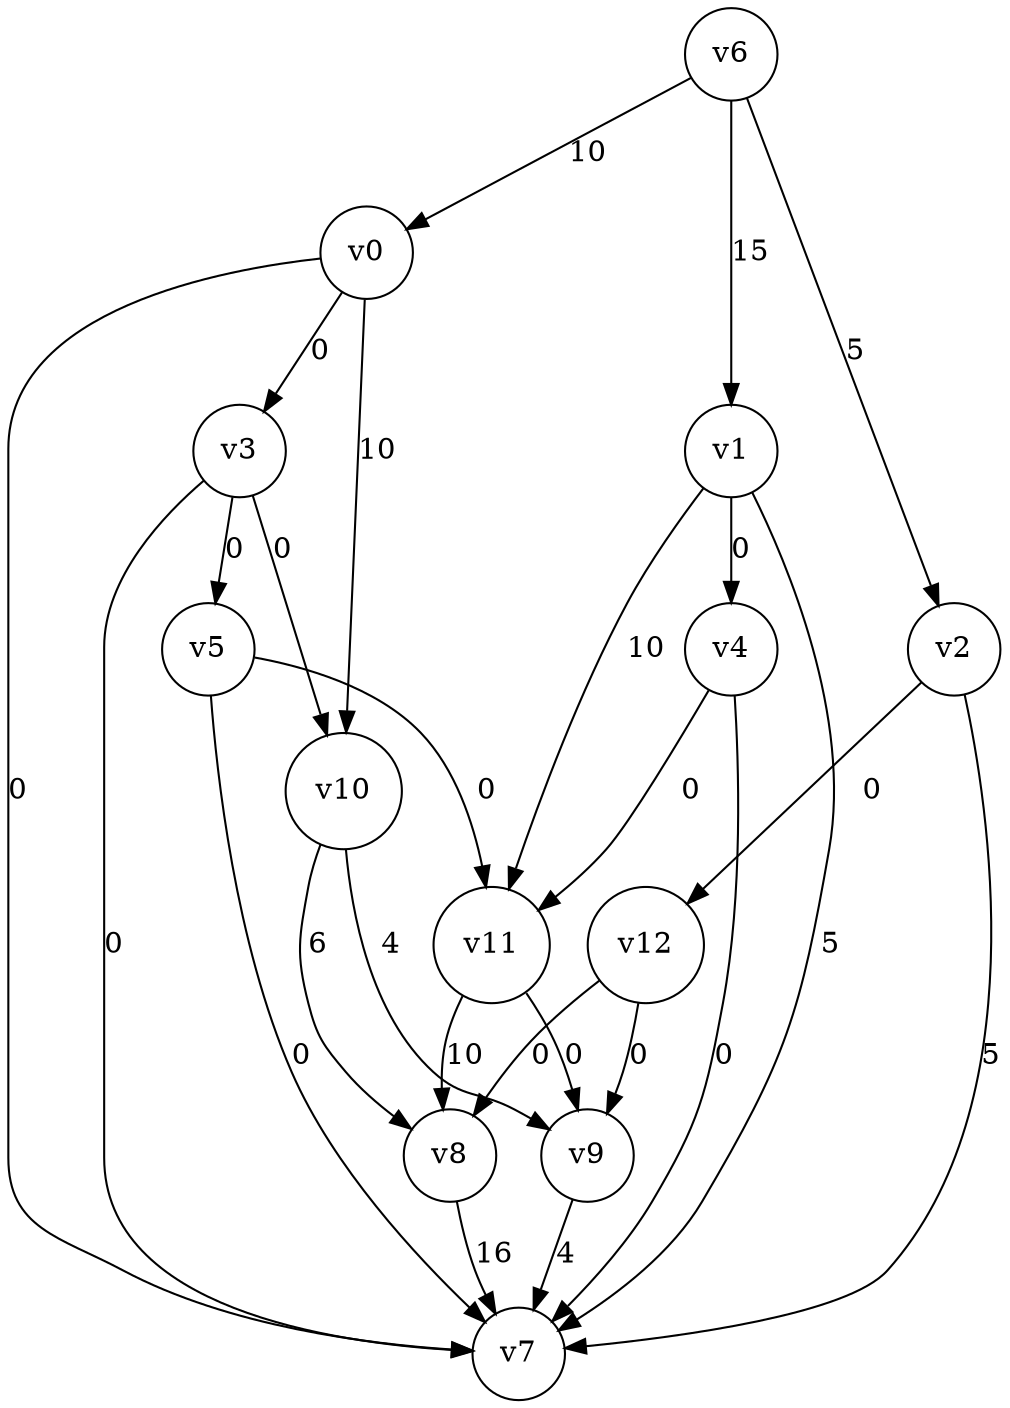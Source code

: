 digraph
{
	node [shape=circle, label="v0"] 0;
	node [shape=circle, label="v1"] 1;
	node [shape=circle, label="v2"] 2;
	node [shape=circle, label="v3"] 3;
	node [shape=circle, label="v4"] 4;
	node [shape=circle, label="v5"] 5;
	node [shape=circle, label="v6"] 6;
	node [shape=circle, label="v7"] 7;
	node [shape=circle, label="v8"] 8;
	node [shape=circle, label="v9"] 9;
	node [shape=circle, label="v10"] 10;
	node [shape=circle, label="v11"] 11;
	node [shape=circle, label="v12"] 12;
	0 -> 3 [label="0"]
	0 -> 7 [label="0"]
	0 -> 10 [label="10"]
	1 -> 4 [label="0"]
	1 -> 7 [label="5"]
	1 -> 11 [label="10"]
	2 -> 7 [label="5"]
	2 -> 12 [label="0"]
	3 -> 5 [label="0"]
	3 -> 7 [label="0"]
	3 -> 10 [label="0"]
	4 -> 7 [label="0"]
	4 -> 11 [label="0"]
	5 -> 7 [label="0"]
	5 -> 11 [label="0"]
	6 -> 0 [label="10"]
	6 -> 1 [label="15"]
	6 -> 2 [label="5"]
	8 -> 7 [label="16"]
	9 -> 7 [label="4"]
	10 -> 8 [label="6"]
	10 -> 9 [label="4"]
	11 -> 8 [label="10"]
	11 -> 9 [label="0"]
	12 -> 8 [label="0"]
	12 -> 9 [label="0"]
}
